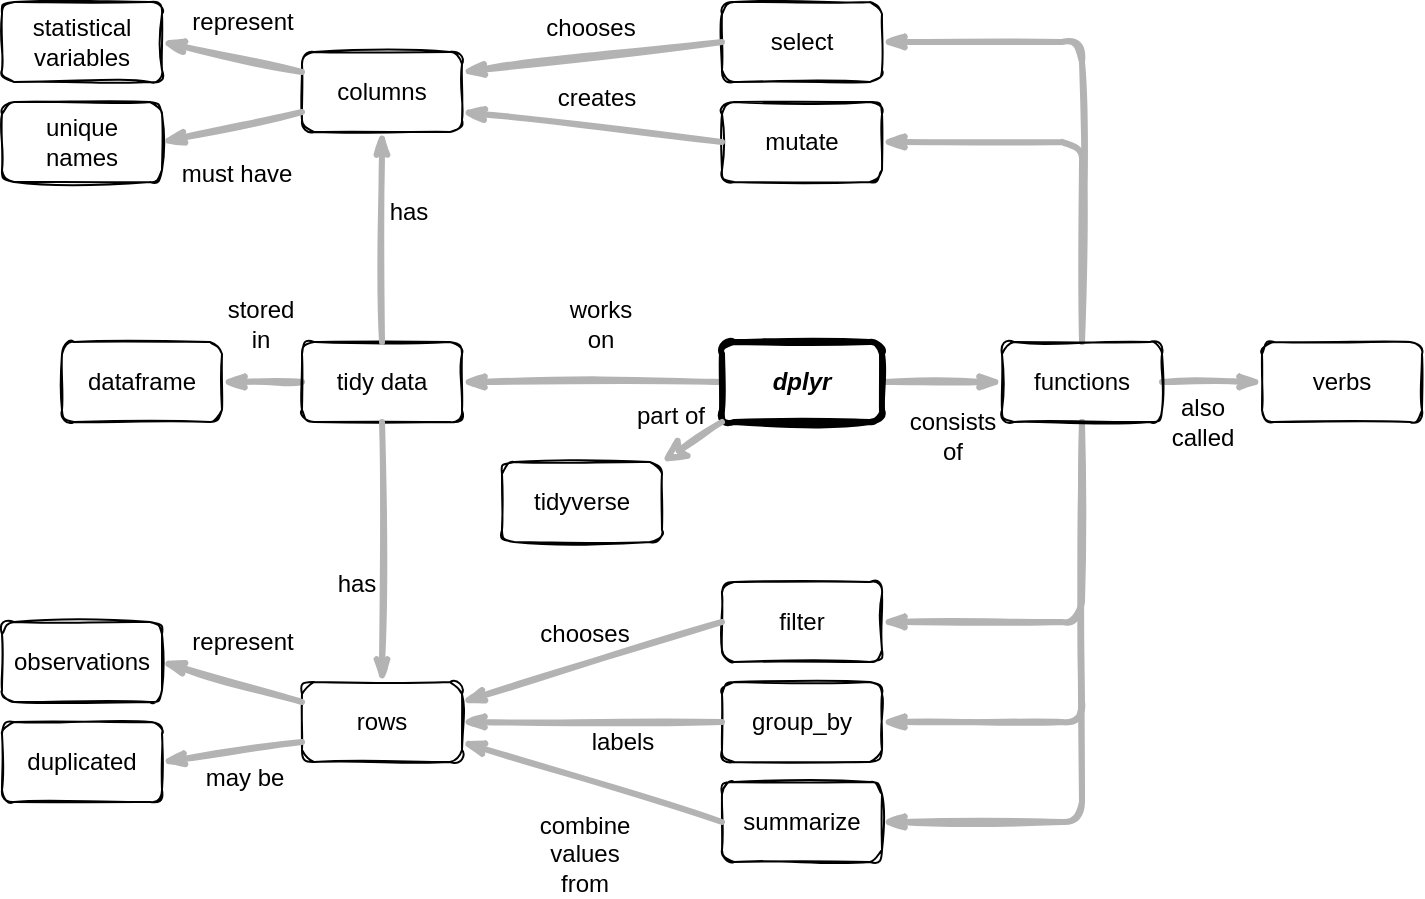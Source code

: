 <mxfile version="13.6.2" type="device"><diagram name="Page-1" id="42789a77-a242-8287-6e28-9cd8cfd52e62"><mxGraphModel dx="946" dy="680" grid="1" gridSize="10" guides="1" tooltips="1" connect="1" arrows="1" fold="1" page="1" pageScale="1" pageWidth="1100" pageHeight="850" background="#ffffff" math="0" shadow="0"><root><mxCell id="0"/><mxCell id="1" parent="0"/><mxCell id="1ea317790d2ca983-21" value="consists&lt;br&gt;of" style="edgeStyle=none;rounded=1;html=1;labelBackgroundColor=none;startArrow=none;startFill=0;startSize=5;endArrow=classicThin;endFill=1;endSize=5;jettySize=auto;orthogonalLoop=1;strokeColor=#B3B3B3;strokeWidth=3;fontFamily=Helvetica;fontSize=12;exitX=1;exitY=0.5;exitDx=0;exitDy=0;entryX=0;entryY=0.5;entryDx=0;entryDy=0;verticalAlign=middle;sketch=1;" parent="1" source="Q8fEgzgGfGvltEnc6YPg-16" target="Q8fEgzgGfGvltEnc6YPg-14" edge="1"><mxGeometry x="0.143" y="-28" relative="1" as="geometry"><mxPoint y="-1" as="offset"/></mxGeometry></mxCell><mxCell id="Q8fEgzgGfGvltEnc6YPg-3" value="stored&lt;br&gt;in" style="edgeStyle=none;rounded=1;html=1;labelBackgroundColor=none;startArrow=none;startFill=0;startSize=5;endArrow=classicThin;endFill=1;endSize=5;jettySize=auto;orthogonalLoop=1;strokeColor=#B3B3B3;strokeWidth=3;fontFamily=Helvetica;fontSize=12;entryX=1;entryY=0.5;entryDx=0;entryDy=0;verticalAlign=middle;exitX=0;exitY=0.5;exitDx=0;exitDy=0;sketch=1;" parent="1" source="Q8fEgzgGfGvltEnc6YPg-15" target="Q8fEgzgGfGvltEnc6YPg-12" edge="1"><mxGeometry x="0.061" y="-29" relative="1" as="geometry"><mxPoint x="160" y="160" as="sourcePoint"/><mxPoint x="322.111" y="196.137" as="targetPoint"/><mxPoint as="offset"/></mxGeometry></mxCell><mxCell id="Q8fEgzgGfGvltEnc6YPg-4" value="works&lt;br&gt;on" style="edgeStyle=none;rounded=1;html=1;labelBackgroundColor=none;startArrow=none;startFill=0;startSize=5;endArrow=classicThin;endFill=1;endSize=5;jettySize=auto;orthogonalLoop=1;strokeColor=#B3B3B3;strokeWidth=3;fontFamily=Helvetica;fontSize=12;exitX=0;exitY=0.5;exitDx=0;exitDy=0;entryX=1;entryY=0.5;entryDx=0;entryDy=0;verticalAlign=middle;sketch=1;" parent="1" source="Q8fEgzgGfGvltEnc6YPg-16" target="Q8fEgzgGfGvltEnc6YPg-15" edge="1"><mxGeometry x="-0.061" y="-29" relative="1" as="geometry"><mxPoint x="507.5" y="215" as="sourcePoint"/><mxPoint x="335" y="215" as="targetPoint"/><mxPoint as="offset"/></mxGeometry></mxCell><mxCell id="Q8fEgzgGfGvltEnc6YPg-12" value="dataframe" style="rounded=1;whiteSpace=wrap;html=1;fontSize=12;fontFamily=Helvetica;fillColor=none;sketch=1;" parent="1" vertex="1"><mxGeometry x="70" y="210" width="80" height="40" as="geometry"/></mxCell><mxCell id="Q8fEgzgGfGvltEnc6YPg-13" style="edgeStyle=orthogonalEdgeStyle;rounded=0;orthogonalLoop=1;jettySize=auto;html=1;exitX=0.5;exitY=1;exitDx=0;exitDy=0;strokeWidth=3;fontSize=12;fontFamily=Helvetica;sketch=1;" parent="1" source="Q8fEgzgGfGvltEnc6YPg-12" target="Q8fEgzgGfGvltEnc6YPg-12" edge="1"><mxGeometry relative="1" as="geometry"/></mxCell><mxCell id="Q8fEgzgGfGvltEnc6YPg-15" value="tidy data" style="rounded=1;whiteSpace=wrap;html=1;fontSize=12;fontFamily=Helvetica;fillColor=none;sketch=1;" parent="1" vertex="1"><mxGeometry x="190" y="210" width="80" height="40" as="geometry"/></mxCell><mxCell id="Q8fEgzgGfGvltEnc6YPg-16" value="&lt;b style=&quot;font-size: 12px&quot;&gt;&lt;i style=&quot;font-size: 12px&quot;&gt;dplyr&lt;/i&gt;&lt;/b&gt;" style="rounded=1;whiteSpace=wrap;html=1;strokeWidth=3;fontSize=12;fontFamily=Helvetica;fillColor=none;sketch=1;" parent="1" vertex="1"><mxGeometry x="400" y="210" width="80" height="40" as="geometry"/></mxCell><mxCell id="Q8fEgzgGfGvltEnc6YPg-26" value="tidyverse" style="rounded=1;whiteSpace=wrap;html=1;fontSize=12;fontFamily=Helvetica;fillColor=none;sketch=1;" parent="1" vertex="1"><mxGeometry x="290" y="270" width="80" height="40" as="geometry"/></mxCell><mxCell id="Q8fEgzgGfGvltEnc6YPg-27" value="part of" style="endArrow=classic;html=1;strokeWidth=3;strokeColor=#B3B3B3;verticalAlign=middle;fontSize=12;labelBackgroundColor=none;fontFamily=Helvetica;exitX=0;exitY=1;exitDx=0;exitDy=0;entryX=1;entryY=0;entryDx=0;entryDy=0;sketch=1;" parent="1" source="Q8fEgzgGfGvltEnc6YPg-16" target="Q8fEgzgGfGvltEnc6YPg-26" edge="1"><mxGeometry x="0.103" y="-17" width="50" height="50" relative="1" as="geometry"><mxPoint x="450" y="260" as="sourcePoint"/><mxPoint x="440" y="300" as="targetPoint"/><Array as="points"/><mxPoint as="offset"/></mxGeometry></mxCell><mxCell id="p9VR867jKKyQV5M-uLFH-1" value="columns" style="rounded=1;whiteSpace=wrap;html=1;fontSize=12;fontFamily=Helvetica;fillColor=none;sketch=1;" parent="1" vertex="1"><mxGeometry x="190" y="65" width="80" height="40" as="geometry"/></mxCell><mxCell id="p9VR867jKKyQV5M-uLFH-2" value="rows" style="rounded=1;whiteSpace=wrap;html=1;fontSize=12;fontFamily=Helvetica;fillColor=none;sketch=1;" parent="1" vertex="1"><mxGeometry x="190" y="380" width="80" height="40" as="geometry"/></mxCell><mxCell id="p9VR867jKKyQV5M-uLFH-3" value="has" style="edgeStyle=none;rounded=1;html=1;labelBackgroundColor=none;startArrow=none;startFill=0;startSize=5;endArrow=classicThin;endFill=1;endSize=5;jettySize=auto;orthogonalLoop=1;strokeColor=#B3B3B3;strokeWidth=3;fontFamily=Helvetica;fontSize=12;entryX=0.5;entryY=1;entryDx=0;entryDy=0;verticalAlign=middle;exitX=0.5;exitY=0;exitDx=0;exitDy=0;sketch=1;" parent="1" source="Q8fEgzgGfGvltEnc6YPg-15" target="p9VR867jKKyQV5M-uLFH-1" edge="1"><mxGeometry x="0.241" y="-13" relative="1" as="geometry"><mxPoint x="270" y="170" as="sourcePoint"/><mxPoint x="200" y="260" as="targetPoint"/><mxPoint as="offset"/></mxGeometry></mxCell><mxCell id="p9VR867jKKyQV5M-uLFH-4" value="has" style="edgeStyle=none;rounded=1;html=1;labelBackgroundColor=none;startArrow=none;startFill=0;startSize=5;endArrow=classicThin;endFill=1;endSize=5;jettySize=auto;orthogonalLoop=1;strokeColor=#B3B3B3;strokeWidth=3;fontFamily=Helvetica;fontSize=12;entryX=0.5;entryY=0;entryDx=0;entryDy=0;verticalAlign=middle;exitX=0.5;exitY=1;exitDx=0;exitDy=0;sketch=1;" parent="1" source="Q8fEgzgGfGvltEnc6YPg-15" target="p9VR867jKKyQV5M-uLFH-2" edge="1"><mxGeometry x="0.241" y="-13" relative="1" as="geometry"><mxPoint x="130" y="420" as="sourcePoint"/><mxPoint x="127.04" y="334" as="targetPoint"/><mxPoint as="offset"/></mxGeometry></mxCell><mxCell id="p9VR867jKKyQV5M-uLFH-5" value="observations" style="rounded=1;whiteSpace=wrap;html=1;fontSize=12;fontFamily=Helvetica;fillColor=none;sketch=1;" parent="1" vertex="1"><mxGeometry x="40" y="350" width="80" height="40" as="geometry"/></mxCell><mxCell id="p9VR867jKKyQV5M-uLFH-6" value="duplicated" style="rounded=1;whiteSpace=wrap;html=1;fontSize=12;fontFamily=Helvetica;fillColor=none;sketch=1;" parent="1" vertex="1"><mxGeometry x="40" y="400" width="80" height="40" as="geometry"/></mxCell><mxCell id="p9VR867jKKyQV5M-uLFH-7" value="represent" style="edgeStyle=none;rounded=1;html=1;labelBackgroundColor=none;startArrow=none;startFill=0;startSize=5;endArrow=classicThin;endFill=1;endSize=5;jettySize=auto;orthogonalLoop=1;strokeColor=#B3B3B3;strokeWidth=3;fontFamily=Helvetica;fontSize=12;entryX=1;entryY=0.5;entryDx=0;entryDy=0;verticalAlign=middle;exitX=0;exitY=0.25;exitDx=0;exitDy=0;sketch=1;" parent="1" source="p9VR867jKKyQV5M-uLFH-2" target="p9VR867jKKyQV5M-uLFH-5" edge="1"><mxGeometry x="0.019" y="-21" relative="1" as="geometry"><mxPoint x="250" as="sourcePoint"/><mxPoint x="270" y="35" as="targetPoint"/><mxPoint as="offset"/></mxGeometry></mxCell><mxCell id="p9VR867jKKyQV5M-uLFH-8" value="may be" style="edgeStyle=none;rounded=1;html=1;labelBackgroundColor=none;startArrow=none;startFill=0;startSize=5;endArrow=classicThin;endFill=1;endSize=5;jettySize=auto;orthogonalLoop=1;strokeColor=#B3B3B3;strokeWidth=3;fontFamily=Helvetica;fontSize=12;entryX=1;entryY=0.5;entryDx=0;entryDy=0;verticalAlign=middle;exitX=0;exitY=0.75;exitDx=0;exitDy=0;sketch=1;" parent="1" source="p9VR867jKKyQV5M-uLFH-2" target="p9VR867jKKyQV5M-uLFH-6" edge="1"><mxGeometry x="-0.115" y="14" relative="1" as="geometry"><mxPoint x="270" y="75" as="sourcePoint"/><mxPoint x="240" y="130" as="targetPoint"/><mxPoint as="offset"/></mxGeometry></mxCell><mxCell id="p9VR867jKKyQV5M-uLFH-9" value="statistical&lt;br&gt;variables" style="rounded=1;whiteSpace=wrap;html=1;fontSize=12;fontFamily=Helvetica;fillColor=none;sketch=1;" parent="1" vertex="1"><mxGeometry x="40" y="40" width="80" height="40" as="geometry"/></mxCell><mxCell id="p9VR867jKKyQV5M-uLFH-10" value="unique&lt;br&gt;names" style="rounded=1;whiteSpace=wrap;html=1;fontSize=12;fontFamily=Helvetica;fillColor=none;sketch=1;" parent="1" vertex="1"><mxGeometry x="40" y="90" width="80" height="40" as="geometry"/></mxCell><mxCell id="p9VR867jKKyQV5M-uLFH-11" value="represent" style="edgeStyle=none;rounded=1;html=1;labelBackgroundColor=none;startArrow=none;startFill=0;startSize=5;endArrow=classicThin;endFill=1;endSize=5;jettySize=auto;orthogonalLoop=1;strokeColor=#B3B3B3;strokeWidth=3;fontFamily=Helvetica;fontSize=12;entryX=1;entryY=0.5;entryDx=0;entryDy=0;verticalAlign=middle;exitX=0;exitY=0.25;exitDx=0;exitDy=0;sketch=1;" parent="1" source="p9VR867jKKyQV5M-uLFH-1" target="p9VR867jKKyQV5M-uLFH-9" edge="1"><mxGeometry x="-0.034" y="-18" relative="1" as="geometry"><mxPoint x="180" y="300" as="sourcePoint"/><mxPoint x="17.04" y="344" as="targetPoint"/><mxPoint as="offset"/></mxGeometry></mxCell><mxCell id="p9VR867jKKyQV5M-uLFH-12" value="must have" style="edgeStyle=none;rounded=1;html=1;labelBackgroundColor=none;startArrow=none;startFill=0;startSize=5;endArrow=classicThin;endFill=1;endSize=5;jettySize=auto;orthogonalLoop=1;strokeColor=#B3B3B3;strokeWidth=3;fontFamily=Helvetica;fontSize=12;entryX=1;entryY=0.5;entryDx=0;entryDy=0;verticalAlign=middle;exitX=0;exitY=0.75;exitDx=0;exitDy=0;sketch=1;" parent="1" source="p9VR867jKKyQV5M-uLFH-1" target="p9VR867jKKyQV5M-uLFH-10" edge="1"><mxGeometry x="0.077" y="23" relative="1" as="geometry"><mxPoint x="-10" y="385" as="sourcePoint"/><mxPoint x="-100" y="410" as="targetPoint"/><mxPoint as="offset"/></mxGeometry></mxCell><mxCell id="p9VR867jKKyQV5M-uLFH-13" value="verbs" style="rounded=1;whiteSpace=wrap;html=1;fontSize=12;fontFamily=Helvetica;fillColor=none;sketch=1;" parent="1" vertex="1"><mxGeometry x="670" y="210" width="80" height="40" as="geometry"/></mxCell><mxCell id="p9VR867jKKyQV5M-uLFH-14" value="also&lt;br&gt;called" style="edgeStyle=none;rounded=1;html=1;labelBackgroundColor=none;startArrow=none;startFill=0;startSize=5;endArrow=classicThin;endFill=1;endSize=5;jettySize=auto;orthogonalLoop=1;strokeColor=#B3B3B3;strokeWidth=3;fontFamily=Helvetica;fontSize=12;exitX=1;exitY=0.5;exitDx=0;exitDy=0;entryX=0;entryY=0.5;entryDx=0;entryDy=0;verticalAlign=middle;sketch=1;" parent="1" source="Q8fEgzgGfGvltEnc6YPg-14" target="p9VR867jKKyQV5M-uLFH-13" edge="1"><mxGeometry x="-0.2" y="-20" relative="1" as="geometry"><mxPoint as="offset"/><mxPoint x="380" y="300" as="sourcePoint"/><mxPoint x="560" y="430" as="targetPoint"/></mxGeometry></mxCell><mxCell id="p9VR867jKKyQV5M-uLFH-15" value="select" style="rounded=1;whiteSpace=wrap;html=1;fontSize=12;fontFamily=Helvetica;fillColor=none;sketch=1;" parent="1" vertex="1"><mxGeometry x="400" y="40" width="80" height="40" as="geometry"/></mxCell><mxCell id="p9VR867jKKyQV5M-uLFH-16" value="mutate" style="rounded=1;whiteSpace=wrap;html=1;fontSize=12;fontFamily=Helvetica;fillColor=none;sketch=1;" parent="1" vertex="1"><mxGeometry x="400" y="90" width="80" height="40" as="geometry"/></mxCell><mxCell id="p9VR867jKKyQV5M-uLFH-17" value="filter" style="rounded=1;whiteSpace=wrap;html=1;fontSize=12;fontFamily=Helvetica;fillColor=none;sketch=1;" parent="1" vertex="1"><mxGeometry x="400" y="330" width="80" height="40" as="geometry"/></mxCell><mxCell id="p9VR867jKKyQV5M-uLFH-18" value="group_by" style="rounded=1;whiteSpace=wrap;html=1;fontSize=12;fontFamily=Helvetica;fillColor=none;sketch=1;" parent="1" vertex="1"><mxGeometry x="400" y="380" width="80" height="40" as="geometry"/></mxCell><mxCell id="p9VR867jKKyQV5M-uLFH-19" value="summarize" style="rounded=1;whiteSpace=wrap;html=1;fontSize=12;fontFamily=Helvetica;fillColor=none;sketch=1;" parent="1" vertex="1"><mxGeometry x="400" y="430" width="80" height="40" as="geometry"/></mxCell><mxCell id="p9VR867jKKyQV5M-uLFH-21" value="" style="edgeStyle=none;rounded=1;html=1;labelBackgroundColor=none;startArrow=none;startFill=0;startSize=5;endArrow=classicThin;endFill=1;endSize=5;jettySize=auto;orthogonalLoop=1;strokeColor=#B3B3B3;strokeWidth=3;fontFamily=Helvetica;fontSize=12;exitX=0.5;exitY=0;exitDx=0;exitDy=0;entryX=1;entryY=0.5;entryDx=0;entryDy=0;verticalAlign=middle;sketch=1;" parent="1" source="Q8fEgzgGfGvltEnc6YPg-14" target="p9VR867jKKyQV5M-uLFH-15" edge="1"><mxGeometry x="0.143" y="-28" relative="1" as="geometry"><mxPoint y="-1" as="offset"/><mxPoint x="580" y="430" as="sourcePoint"/><mxPoint x="660" y="345" as="targetPoint"/><Array as="points"><mxPoint x="580" y="60"/></Array></mxGeometry></mxCell><mxCell id="p9VR867jKKyQV5M-uLFH-22" value="" style="edgeStyle=none;rounded=1;html=1;labelBackgroundColor=none;startArrow=none;startFill=0;startSize=5;endArrow=classicThin;endFill=1;endSize=5;jettySize=auto;orthogonalLoop=1;strokeColor=#B3B3B3;strokeWidth=3;fontFamily=Helvetica;fontSize=12;entryX=1;entryY=0.5;entryDx=0;entryDy=0;verticalAlign=middle;exitX=0.5;exitY=0;exitDx=0;exitDy=0;sketch=1;" parent="1" source="Q8fEgzgGfGvltEnc6YPg-14" target="p9VR867jKKyQV5M-uLFH-16" edge="1"><mxGeometry x="0.143" y="-28" relative="1" as="geometry"><mxPoint y="-1" as="offset"/><mxPoint x="530" y="460" as="sourcePoint"/><mxPoint x="460" y="530" as="targetPoint"/><Array as="points"><mxPoint x="580" y="110"/></Array></mxGeometry></mxCell><mxCell id="p9VR867jKKyQV5M-uLFH-23" value="" style="edgeStyle=none;rounded=1;html=1;labelBackgroundColor=none;startArrow=none;startFill=0;startSize=5;endArrow=classicThin;endFill=1;endSize=5;jettySize=auto;orthogonalLoop=1;strokeColor=#B3B3B3;strokeWidth=3;fontFamily=Helvetica;fontSize=12;entryX=1;entryY=0.5;entryDx=0;entryDy=0;verticalAlign=middle;exitX=0.5;exitY=1;exitDx=0;exitDy=0;sketch=1;" parent="1" source="Q8fEgzgGfGvltEnc6YPg-14" target="p9VR867jKKyQV5M-uLFH-17" edge="1"><mxGeometry x="0.143" y="-28" relative="1" as="geometry"><mxPoint y="-1" as="offset"/><mxPoint x="540" y="470" as="sourcePoint"/><mxPoint x="470" y="540" as="targetPoint"/><Array as="points"><mxPoint x="580" y="350"/></Array></mxGeometry></mxCell><mxCell id="p9VR867jKKyQV5M-uLFH-24" value="" style="edgeStyle=none;rounded=1;html=1;labelBackgroundColor=none;startArrow=none;startFill=0;startSize=5;endArrow=classicThin;endFill=1;endSize=5;jettySize=auto;orthogonalLoop=1;strokeColor=#B3B3B3;strokeWidth=3;fontFamily=Helvetica;fontSize=12;entryX=1;entryY=0.5;entryDx=0;entryDy=0;verticalAlign=middle;exitX=0.5;exitY=1;exitDx=0;exitDy=0;sketch=1;" parent="1" source="Q8fEgzgGfGvltEnc6YPg-14" target="p9VR867jKKyQV5M-uLFH-18" edge="1"><mxGeometry x="0.143" y="-28" relative="1" as="geometry"><mxPoint y="-1" as="offset"/><mxPoint x="540" y="470" as="sourcePoint"/><mxPoint x="480" y="550" as="targetPoint"/><Array as="points"><mxPoint x="580" y="400"/></Array></mxGeometry></mxCell><mxCell id="p9VR867jKKyQV5M-uLFH-25" value="" style="edgeStyle=none;rounded=1;html=1;labelBackgroundColor=none;startArrow=none;startFill=0;startSize=5;endArrow=classicThin;endFill=1;endSize=5;jettySize=auto;orthogonalLoop=1;strokeColor=#B3B3B3;strokeWidth=3;fontFamily=Helvetica;fontSize=12;entryX=1;entryY=0.5;entryDx=0;entryDy=0;verticalAlign=middle;exitX=0.5;exitY=1;exitDx=0;exitDy=0;sketch=1;" parent="1" source="Q8fEgzgGfGvltEnc6YPg-14" target="p9VR867jKKyQV5M-uLFH-19" edge="1"><mxGeometry x="0.143" y="-28" relative="1" as="geometry"><mxPoint y="-1" as="offset"/><mxPoint x="540" y="470" as="sourcePoint"/><mxPoint x="490" y="560" as="targetPoint"/><Array as="points"><mxPoint x="580" y="450"/></Array></mxGeometry></mxCell><mxCell id="p9VR867jKKyQV5M-uLFH-26" value="chooses" style="edgeStyle=none;rounded=1;html=1;labelBackgroundColor=none;startArrow=none;startFill=0;startSize=5;endArrow=classicThin;endFill=1;endSize=5;jettySize=auto;orthogonalLoop=1;strokeColor=#B3B3B3;strokeWidth=3;fontFamily=Helvetica;fontSize=12;entryX=1;entryY=0.25;entryDx=0;entryDy=0;verticalAlign=middle;exitX=0;exitY=0.5;exitDx=0;exitDy=0;sketch=1;" parent="1" source="p9VR867jKKyQV5M-uLFH-15" target="p9VR867jKKyQV5M-uLFH-1" edge="1"><mxGeometry x="-0.007" y="-15" relative="1" as="geometry"><mxPoint x="240" y="375" as="sourcePoint"/><mxPoint x="210" y="430" as="targetPoint"/><mxPoint as="offset"/></mxGeometry></mxCell><mxCell id="p9VR867jKKyQV5M-uLFH-27" value="creates" style="edgeStyle=none;rounded=1;html=1;labelBackgroundColor=none;startArrow=none;startFill=0;startSize=5;endArrow=classicThin;endFill=1;endSize=5;jettySize=auto;orthogonalLoop=1;strokeColor=#B3B3B3;strokeWidth=3;fontFamily=Helvetica;fontSize=12;entryX=1;entryY=0.75;entryDx=0;entryDy=0;verticalAlign=middle;exitX=0;exitY=0.5;exitDx=0;exitDy=0;sketch=1;" parent="1" source="p9VR867jKKyQV5M-uLFH-16" target="p9VR867jKKyQV5M-uLFH-1" edge="1"><mxGeometry x="-0.007" y="-15" relative="1" as="geometry"><mxPoint x="380" y="530" as="sourcePoint"/><mxPoint x="20" y="560" as="targetPoint"/><mxPoint as="offset"/></mxGeometry></mxCell><mxCell id="p9VR867jKKyQV5M-uLFH-28" value="chooses" style="edgeStyle=none;rounded=1;html=1;labelBackgroundColor=none;startArrow=none;startFill=0;startSize=5;endArrow=classicThin;endFill=1;endSize=5;jettySize=auto;orthogonalLoop=1;strokeColor=#B3B3B3;strokeWidth=3;fontFamily=Helvetica;fontSize=12;entryX=1;entryY=0.25;entryDx=0;entryDy=0;verticalAlign=middle;exitX=0;exitY=0.5;exitDx=0;exitDy=0;sketch=1;" parent="1" source="p9VR867jKKyQV5M-uLFH-17" target="p9VR867jKKyQV5M-uLFH-2" edge="1"><mxGeometry x="-0.007" y="-15" relative="1" as="geometry"><mxPoint x="410" y="230" as="sourcePoint"/><mxPoint x="50" y="250" as="targetPoint"/><mxPoint as="offset"/></mxGeometry></mxCell><mxCell id="p9VR867jKKyQV5M-uLFH-29" value="labels" style="edgeStyle=none;rounded=1;html=1;labelBackgroundColor=none;startArrow=none;startFill=0;startSize=5;endArrow=classicThin;endFill=1;endSize=5;jettySize=auto;orthogonalLoop=1;strokeColor=#B3B3B3;strokeWidth=3;fontFamily=Helvetica;fontSize=12;entryX=1;entryY=0.5;entryDx=0;entryDy=0;verticalAlign=middle;exitX=0;exitY=0.5;exitDx=0;exitDy=0;sketch=1;" parent="1" source="p9VR867jKKyQV5M-uLFH-18" target="p9VR867jKKyQV5M-uLFH-2" edge="1"><mxGeometry x="-0.231" y="10" relative="1" as="geometry"><mxPoint x="410" y="360" as="sourcePoint"/><mxPoint x="280" y="342.5" as="targetPoint"/><mxPoint as="offset"/></mxGeometry></mxCell><mxCell id="p9VR867jKKyQV5M-uLFH-30" value="combine&lt;br&gt;values&lt;br&gt;from" style="edgeStyle=none;rounded=1;html=1;labelBackgroundColor=none;startArrow=none;startFill=0;startSize=5;endArrow=classicThin;endFill=1;endSize=5;jettySize=auto;orthogonalLoop=1;strokeColor=#B3B3B3;strokeWidth=3;fontFamily=Helvetica;fontSize=12;entryX=1;entryY=0.75;entryDx=0;entryDy=0;verticalAlign=middle;exitX=0;exitY=0.5;exitDx=0;exitDy=0;sketch=1;" parent="1" source="p9VR867jKKyQV5M-uLFH-19" target="p9VR867jKKyQV5M-uLFH-2" edge="1"><mxGeometry x="-0.101" y="35" relative="1" as="geometry"><mxPoint x="410" y="410" as="sourcePoint"/><mxPoint x="100" y="362.5" as="targetPoint"/><mxPoint as="offset"/></mxGeometry></mxCell><mxCell id="Q8fEgzgGfGvltEnc6YPg-14" value="functions" style="rounded=1;whiteSpace=wrap;html=1;fontSize=12;fontFamily=Helvetica;fillColor=none;sketch=1;" parent="1" vertex="1"><mxGeometry x="540" y="210" width="80" height="40" as="geometry"/></mxCell></root></mxGraphModel></diagram></mxfile>